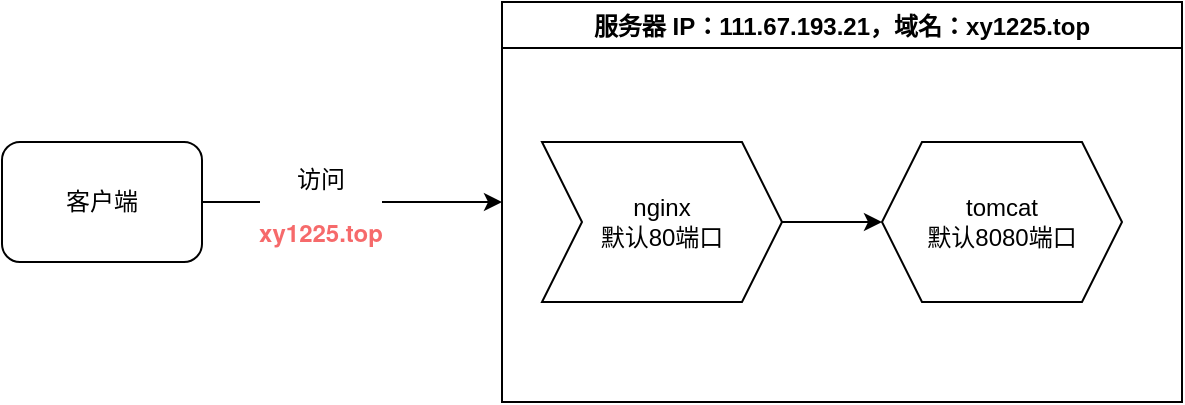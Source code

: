 <mxfile version="15.5.9" type="github">
  <diagram id="kY0U03OjUaQlXYZeKJFk" name="第 1 页">
    <mxGraphModel dx="868" dy="460" grid="1" gridSize="10" guides="1" tooltips="1" connect="1" arrows="1" fold="1" page="1" pageScale="1" pageWidth="1169" pageHeight="827" math="0" shadow="0">
      <root>
        <mxCell id="0" />
        <mxCell id="1" parent="0" />
        <mxCell id="qHXjgJ4QeEU7fklSRqXQ-9" style="edgeStyle=entityRelationEdgeStyle;rounded=0;orthogonalLoop=1;jettySize=auto;html=1;entryX=0;entryY=0.5;entryDx=0;entryDy=0;fontSize=13;" edge="1" parent="1" source="qHXjgJ4QeEU7fklSRqXQ-1" target="qHXjgJ4QeEU7fklSRqXQ-6">
          <mxGeometry relative="1" as="geometry" />
        </mxCell>
        <mxCell id="qHXjgJ4QeEU7fklSRqXQ-11" value="&lt;p style=&quot;font-size: 12px&quot;&gt;访问&lt;/p&gt;&lt;p style=&quot;font-size: 12px&quot;&gt;&lt;span style=&quot;box-sizing: border-box ; font-weight: bolder ; color: rgb(246 , 106 , 107) ; font-family: &amp;#34;helvetica neue&amp;#34; , &amp;#34;microsoft yahei&amp;#34; , &amp;#34;pingfang sc&amp;#34; , &amp;#34;hiragino sans gb&amp;#34; , &amp;#34;\\5b8b体&amp;#34; , &amp;#34;helvetica&amp;#34; , &amp;#34;arial&amp;#34; , &amp;#34;tahoma&amp;#34; , sans-serif ; font-size: 12px&quot;&gt;xy1225.top&lt;/span&gt;&lt;/p&gt;" style="edgeLabel;html=1;align=center;verticalAlign=middle;resizable=0;points=[];fontSize=12;spacingTop=4;" vertex="1" connectable="0" parent="qHXjgJ4QeEU7fklSRqXQ-9">
          <mxGeometry x="-0.217" relative="1" as="geometry">
            <mxPoint as="offset" />
          </mxGeometry>
        </mxCell>
        <mxCell id="qHXjgJ4QeEU7fklSRqXQ-1" value="客户端" style="rounded=1;whiteSpace=wrap;html=1;" vertex="1" parent="1">
          <mxGeometry x="130" y="120" width="100" height="60" as="geometry" />
        </mxCell>
        <mxCell id="qHXjgJ4QeEU7fklSRqXQ-6" value="服务器 IP：111.67.193.21，域名：xy1225.top" style="swimlane;startSize=23;" vertex="1" parent="1">
          <mxGeometry x="380" y="50" width="340" height="200" as="geometry" />
        </mxCell>
        <mxCell id="qHXjgJ4QeEU7fklSRqXQ-7" value="tomcat&lt;br&gt;默认8080端口" style="shape=hexagon;perimeter=hexagonPerimeter2;whiteSpace=wrap;html=1;fixedSize=1;" vertex="1" parent="qHXjgJ4QeEU7fklSRqXQ-6">
          <mxGeometry x="190" y="70" width="120" height="80" as="geometry" />
        </mxCell>
        <mxCell id="qHXjgJ4QeEU7fklSRqXQ-10" style="edgeStyle=entityRelationEdgeStyle;rounded=0;orthogonalLoop=1;jettySize=auto;html=1;exitX=1;exitY=0.5;exitDx=0;exitDy=0;fontSize=13;" edge="1" parent="qHXjgJ4QeEU7fklSRqXQ-6" source="qHXjgJ4QeEU7fklSRqXQ-8" target="qHXjgJ4QeEU7fklSRqXQ-7">
          <mxGeometry relative="1" as="geometry" />
        </mxCell>
        <mxCell id="qHXjgJ4QeEU7fklSRqXQ-8" value="nginx&lt;br&gt;默认80端口" style="shape=step;perimeter=stepPerimeter;whiteSpace=wrap;html=1;fixedSize=1;" vertex="1" parent="qHXjgJ4QeEU7fklSRqXQ-6">
          <mxGeometry x="20" y="70" width="120" height="80" as="geometry" />
        </mxCell>
      </root>
    </mxGraphModel>
  </diagram>
</mxfile>
